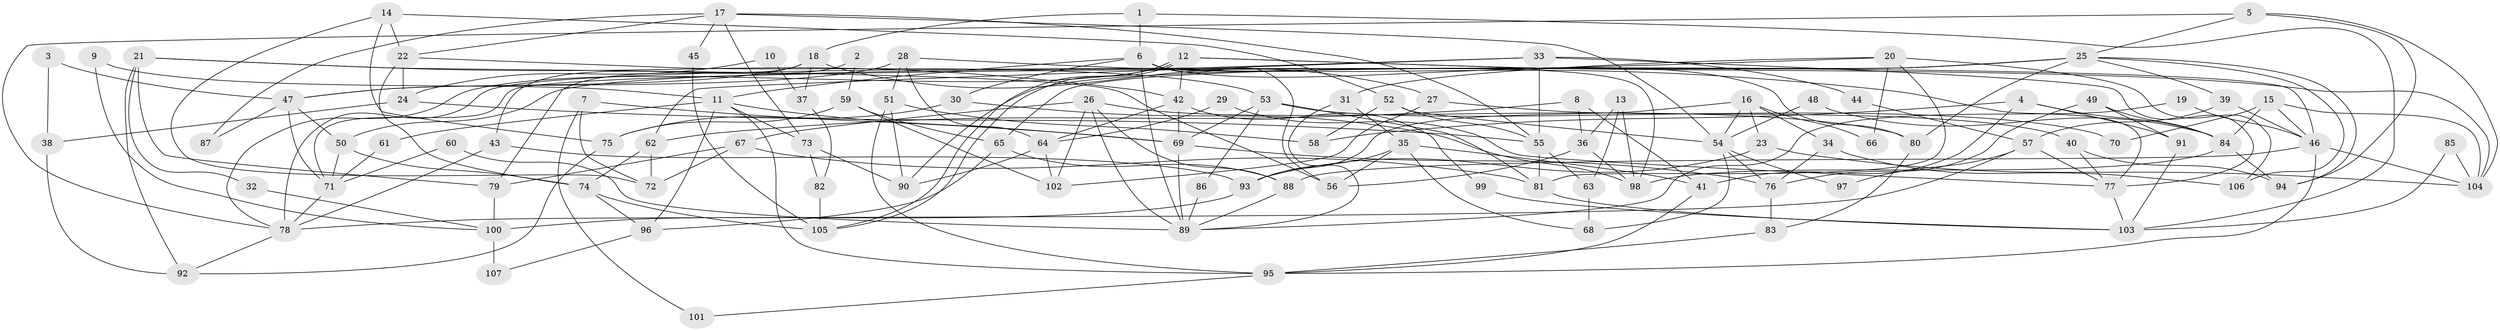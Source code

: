 // Generated by graph-tools (version 1.1) at 2025/26/03/09/25 03:26:09]
// undirected, 107 vertices, 214 edges
graph export_dot {
graph [start="1"]
  node [color=gray90,style=filled];
  1;
  2;
  3;
  4;
  5;
  6;
  7;
  8;
  9;
  10;
  11;
  12;
  13;
  14;
  15;
  16;
  17;
  18;
  19;
  20;
  21;
  22;
  23;
  24;
  25;
  26;
  27;
  28;
  29;
  30;
  31;
  32;
  33;
  34;
  35;
  36;
  37;
  38;
  39;
  40;
  41;
  42;
  43;
  44;
  45;
  46;
  47;
  48;
  49;
  50;
  51;
  52;
  53;
  54;
  55;
  56;
  57;
  58;
  59;
  60;
  61;
  62;
  63;
  64;
  65;
  66;
  67;
  68;
  69;
  70;
  71;
  72;
  73;
  74;
  75;
  76;
  77;
  78;
  79;
  80;
  81;
  82;
  83;
  84;
  85;
  86;
  87;
  88;
  89;
  90;
  91;
  92;
  93;
  94;
  95;
  96;
  97;
  98;
  99;
  100;
  101;
  102;
  103;
  104;
  105;
  106;
  107;
  1 -- 18;
  1 -- 103;
  1 -- 6;
  2 -- 59;
  2 -- 79;
  3 -- 38;
  3 -- 47;
  4 -- 58;
  4 -- 84;
  4 -- 41;
  4 -- 91;
  5 -- 104;
  5 -- 25;
  5 -- 78;
  5 -- 94;
  6 -- 89;
  6 -- 11;
  6 -- 30;
  6 -- 56;
  6 -- 80;
  6 -- 98;
  7 -- 69;
  7 -- 72;
  7 -- 101;
  8 -- 41;
  8 -- 36;
  8 -- 62;
  9 -- 11;
  9 -- 100;
  10 -- 37;
  10 -- 24;
  11 -- 95;
  11 -- 61;
  11 -- 69;
  11 -- 73;
  11 -- 96;
  12 -- 105;
  12 -- 105;
  12 -- 78;
  12 -- 42;
  12 -- 46;
  12 -- 104;
  13 -- 98;
  13 -- 63;
  13 -- 36;
  14 -- 75;
  14 -- 72;
  14 -- 22;
  14 -- 52;
  15 -- 104;
  15 -- 84;
  15 -- 46;
  15 -- 70;
  16 -- 34;
  16 -- 54;
  16 -- 23;
  16 -- 66;
  16 -- 93;
  17 -- 22;
  17 -- 55;
  17 -- 45;
  17 -- 54;
  17 -- 73;
  17 -- 87;
  18 -- 43;
  18 -- 47;
  18 -- 27;
  18 -- 37;
  19 -- 46;
  19 -- 89;
  20 -- 31;
  20 -- 81;
  20 -- 66;
  20 -- 71;
  20 -- 106;
  21 -- 92;
  21 -- 42;
  21 -- 32;
  21 -- 56;
  21 -- 79;
  22 -- 74;
  22 -- 24;
  22 -- 53;
  23 -- 104;
  23 -- 93;
  24 -- 55;
  24 -- 38;
  25 -- 90;
  25 -- 94;
  25 -- 39;
  25 -- 50;
  25 -- 65;
  25 -- 80;
  25 -- 106;
  26 -- 88;
  26 -- 80;
  26 -- 67;
  26 -- 89;
  26 -- 102;
  27 -- 102;
  27 -- 40;
  28 -- 51;
  28 -- 47;
  28 -- 64;
  28 -- 77;
  29 -- 64;
  29 -- 77;
  30 -- 98;
  30 -- 75;
  31 -- 35;
  31 -- 89;
  32 -- 100;
  33 -- 78;
  33 -- 62;
  33 -- 44;
  33 -- 55;
  33 -- 77;
  34 -- 76;
  34 -- 106;
  35 -- 93;
  35 -- 56;
  35 -- 41;
  35 -- 68;
  36 -- 56;
  36 -- 98;
  37 -- 82;
  38 -- 92;
  39 -- 46;
  39 -- 57;
  40 -- 77;
  40 -- 94;
  41 -- 95;
  42 -- 69;
  42 -- 64;
  42 -- 99;
  43 -- 78;
  43 -- 93;
  44 -- 57;
  45 -- 105;
  46 -- 88;
  46 -- 95;
  46 -- 104;
  47 -- 50;
  47 -- 71;
  47 -- 87;
  48 -- 84;
  48 -- 54;
  49 -- 91;
  49 -- 84;
  49 -- 76;
  50 -- 71;
  50 -- 74;
  51 -- 95;
  51 -- 90;
  51 -- 58;
  52 -- 54;
  52 -- 55;
  52 -- 58;
  53 -- 69;
  53 -- 70;
  53 -- 81;
  53 -- 86;
  54 -- 76;
  54 -- 68;
  54 -- 97;
  55 -- 63;
  55 -- 81;
  57 -- 77;
  57 -- 78;
  57 -- 97;
  59 -- 102;
  59 -- 65;
  59 -- 75;
  60 -- 89;
  60 -- 71;
  61 -- 71;
  62 -- 74;
  62 -- 72;
  63 -- 68;
  64 -- 90;
  64 -- 102;
  65 -- 88;
  65 -- 96;
  67 -- 81;
  67 -- 72;
  67 -- 79;
  69 -- 76;
  69 -- 89;
  71 -- 78;
  73 -- 82;
  73 -- 90;
  74 -- 96;
  74 -- 105;
  75 -- 92;
  76 -- 83;
  77 -- 103;
  78 -- 92;
  79 -- 100;
  80 -- 83;
  81 -- 103;
  82 -- 105;
  83 -- 95;
  84 -- 94;
  84 -- 98;
  85 -- 104;
  85 -- 103;
  86 -- 89;
  88 -- 89;
  91 -- 103;
  93 -- 100;
  95 -- 101;
  96 -- 107;
  99 -- 103;
  100 -- 107;
}
